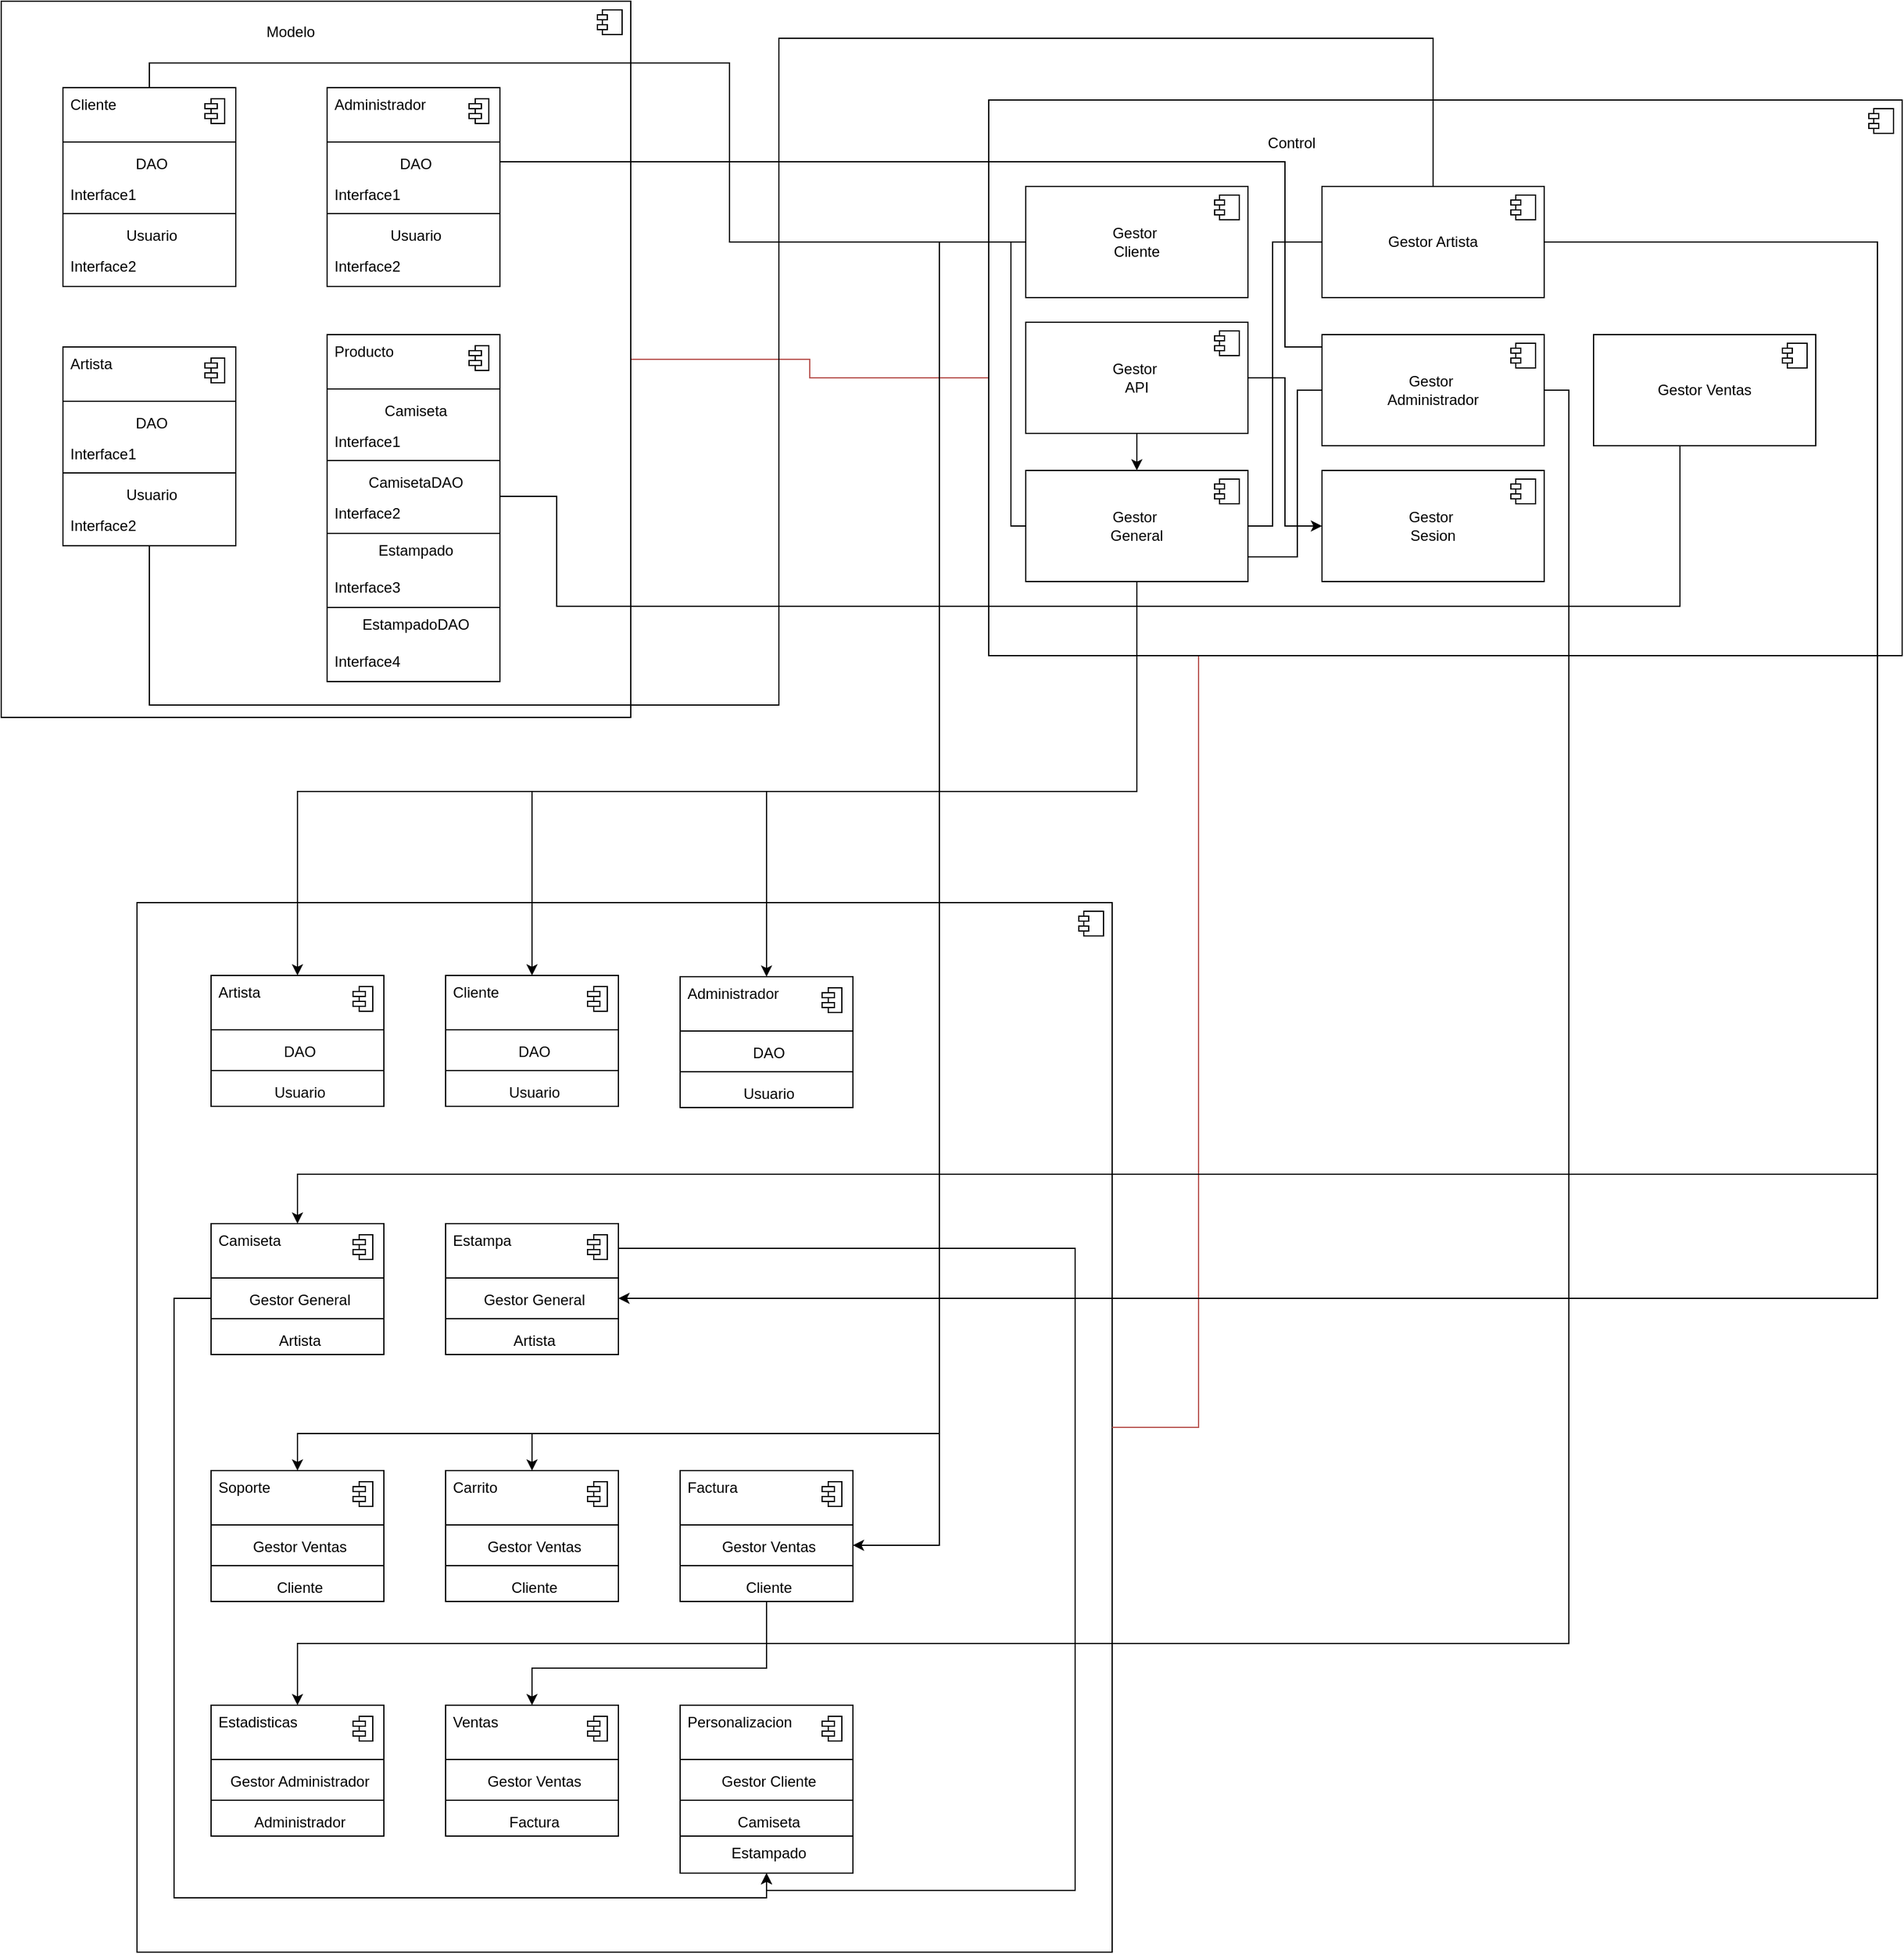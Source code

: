 <mxfile version="24.7.16">
  <diagram name="Página-1" id="hXTfk0y4BngIjipR9qvM">
    <mxGraphModel dx="1956" dy="1138" grid="1" gridSize="10" guides="1" tooltips="1" connect="1" arrows="1" fold="1" page="1" pageScale="1" pageWidth="827" pageHeight="1169" math="0" shadow="0">
      <root>
        <mxCell id="0" />
        <mxCell id="1" parent="0" />
        <mxCell id="Pt-OzkIf7vcMFLAizD9p-7" style="edgeStyle=orthogonalEdgeStyle;rounded=0;orthogonalLoop=1;jettySize=auto;html=1;entryX=0;entryY=0.5;entryDx=0;entryDy=0;endArrow=none;endFill=0;fillColor=#f8cecc;strokeColor=#b85450;" edge="1" parent="1" source="Pt-OzkIf7vcMFLAizD9p-1" target="Pt-OzkIf7vcMFLAizD9p-5">
          <mxGeometry relative="1" as="geometry" />
        </mxCell>
        <mxCell id="Pt-OzkIf7vcMFLAizD9p-1" value="" style="html=1;dropTarget=0;whiteSpace=wrap;" vertex="1" parent="1">
          <mxGeometry x="80" y="80" width="510" height="580" as="geometry" />
        </mxCell>
        <mxCell id="Pt-OzkIf7vcMFLAizD9p-2" value="" style="shape=module;jettyWidth=8;jettyHeight=4;" vertex="1" parent="Pt-OzkIf7vcMFLAizD9p-1">
          <mxGeometry x="1" width="20" height="20" relative="1" as="geometry">
            <mxPoint x="-27" y="7" as="offset" />
          </mxGeometry>
        </mxCell>
        <mxCell id="Pt-OzkIf7vcMFLAizD9p-3" value="" style="html=1;dropTarget=0;whiteSpace=wrap;" vertex="1" parent="1">
          <mxGeometry x="190" y="810" width="790" height="850" as="geometry" />
        </mxCell>
        <mxCell id="Pt-OzkIf7vcMFLAizD9p-4" value="" style="shape=module;jettyWidth=8;jettyHeight=4;" vertex="1" parent="Pt-OzkIf7vcMFLAizD9p-3">
          <mxGeometry x="1" width="20" height="20" relative="1" as="geometry">
            <mxPoint x="-27" y="7" as="offset" />
          </mxGeometry>
        </mxCell>
        <mxCell id="Pt-OzkIf7vcMFLAizD9p-8" style="edgeStyle=orthogonalEdgeStyle;rounded=0;orthogonalLoop=1;jettySize=auto;html=1;entryX=1;entryY=0.5;entryDx=0;entryDy=0;endArrow=none;endFill=0;fillColor=#f8cecc;strokeColor=#b85450;" edge="1" parent="1" source="Pt-OzkIf7vcMFLAizD9p-5" target="Pt-OzkIf7vcMFLAizD9p-3">
          <mxGeometry relative="1" as="geometry">
            <Array as="points">
              <mxPoint x="1050" y="1235" />
            </Array>
          </mxGeometry>
        </mxCell>
        <mxCell id="Pt-OzkIf7vcMFLAizD9p-5" value="" style="html=1;dropTarget=0;whiteSpace=wrap;" vertex="1" parent="1">
          <mxGeometry x="880" y="160" width="740" height="450" as="geometry" />
        </mxCell>
        <mxCell id="Pt-OzkIf7vcMFLAizD9p-6" value="" style="shape=module;jettyWidth=8;jettyHeight=4;" vertex="1" parent="Pt-OzkIf7vcMFLAizD9p-5">
          <mxGeometry x="1" width="20" height="20" relative="1" as="geometry">
            <mxPoint x="-27" y="7" as="offset" />
          </mxGeometry>
        </mxCell>
        <mxCell id="Pt-OzkIf7vcMFLAizD9p-11" value="" style="fontStyle=1;align=center;verticalAlign=top;childLayout=stackLayout;horizontal=1;horizontalStack=0;resizeParent=1;resizeParentMax=0;resizeLast=0;marginBottom=0;" vertex="1" parent="1">
          <mxGeometry x="130" y="150" width="140" height="161" as="geometry" />
        </mxCell>
        <mxCell id="Pt-OzkIf7vcMFLAizD9p-12" value="Cliente" style="html=1;align=left;spacingLeft=4;verticalAlign=top;strokeColor=none;fillColor=none;whiteSpace=wrap;" vertex="1" parent="Pt-OzkIf7vcMFLAizD9p-11">
          <mxGeometry width="140" height="40" as="geometry" />
        </mxCell>
        <mxCell id="Pt-OzkIf7vcMFLAizD9p-13" value="" style="shape=module;jettyWidth=10;jettyHeight=4;" vertex="1" parent="Pt-OzkIf7vcMFLAizD9p-12">
          <mxGeometry x="1" width="16" height="20" relative="1" as="geometry">
            <mxPoint x="-25" y="9" as="offset" />
          </mxGeometry>
        </mxCell>
        <mxCell id="Pt-OzkIf7vcMFLAizD9p-14" value="" style="line;strokeWidth=1;fillColor=none;align=left;verticalAlign=middle;spacingTop=-1;spacingLeft=3;spacingRight=3;rotatable=0;labelPosition=right;points=[];portConstraint=eastwest;" vertex="1" parent="Pt-OzkIf7vcMFLAizD9p-11">
          <mxGeometry y="40" width="140" height="8" as="geometry" />
        </mxCell>
        <mxCell id="Pt-OzkIf7vcMFLAizD9p-15" value="DAO" style="html=1;align=center;spacingLeft=4;verticalAlign=top;strokeColor=none;fillColor=none;whiteSpace=wrap;" vertex="1" parent="Pt-OzkIf7vcMFLAizD9p-11">
          <mxGeometry y="48" width="140" height="25" as="geometry" />
        </mxCell>
        <mxCell id="Pt-OzkIf7vcMFLAizD9p-16" value="Interface1" style="html=1;align=left;spacingLeft=4;verticalAlign=top;strokeColor=none;fillColor=none;whiteSpace=wrap;" vertex="1" parent="Pt-OzkIf7vcMFLAizD9p-11">
          <mxGeometry y="73" width="140" height="25" as="geometry" />
        </mxCell>
        <mxCell id="Pt-OzkIf7vcMFLAizD9p-17" value="" style="line;strokeWidth=1;fillColor=none;align=left;verticalAlign=middle;spacingTop=-1;spacingLeft=3;spacingRight=3;rotatable=0;labelPosition=right;points=[];portConstraint=eastwest;" vertex="1" parent="Pt-OzkIf7vcMFLAizD9p-11">
          <mxGeometry y="98" width="140" height="8" as="geometry" />
        </mxCell>
        <mxCell id="Pt-OzkIf7vcMFLAizD9p-18" value="Usuario" style="html=1;align=center;spacingLeft=4;verticalAlign=top;strokeColor=none;fillColor=none;whiteSpace=wrap;" vertex="1" parent="Pt-OzkIf7vcMFLAizD9p-11">
          <mxGeometry y="106" width="140" height="25" as="geometry" />
        </mxCell>
        <mxCell id="Pt-OzkIf7vcMFLAizD9p-19" value="Interface2" style="html=1;align=left;spacingLeft=4;verticalAlign=top;strokeColor=none;fillColor=none;whiteSpace=wrap;" vertex="1" parent="Pt-OzkIf7vcMFLAizD9p-11">
          <mxGeometry y="131" width="140" height="30" as="geometry" />
        </mxCell>
        <mxCell id="Pt-OzkIf7vcMFLAizD9p-21" value="" style="fontStyle=1;align=center;verticalAlign=top;childLayout=stackLayout;horizontal=1;horizontalStack=0;resizeParent=1;resizeParentMax=0;resizeLast=0;marginBottom=0;" vertex="1" parent="1">
          <mxGeometry x="344" y="150" width="140" height="161" as="geometry" />
        </mxCell>
        <mxCell id="Pt-OzkIf7vcMFLAizD9p-22" value="Administrador" style="html=1;align=left;spacingLeft=4;verticalAlign=top;strokeColor=none;fillColor=none;whiteSpace=wrap;" vertex="1" parent="Pt-OzkIf7vcMFLAizD9p-21">
          <mxGeometry width="140" height="40" as="geometry" />
        </mxCell>
        <mxCell id="Pt-OzkIf7vcMFLAizD9p-23" value="" style="shape=module;jettyWidth=10;jettyHeight=4;" vertex="1" parent="Pt-OzkIf7vcMFLAizD9p-22">
          <mxGeometry x="1" width="16" height="20" relative="1" as="geometry">
            <mxPoint x="-25" y="9" as="offset" />
          </mxGeometry>
        </mxCell>
        <mxCell id="Pt-OzkIf7vcMFLAizD9p-24" value="" style="line;strokeWidth=1;fillColor=none;align=left;verticalAlign=middle;spacingTop=-1;spacingLeft=3;spacingRight=3;rotatable=0;labelPosition=right;points=[];portConstraint=eastwest;" vertex="1" parent="Pt-OzkIf7vcMFLAizD9p-21">
          <mxGeometry y="40" width="140" height="8" as="geometry" />
        </mxCell>
        <mxCell id="Pt-OzkIf7vcMFLAizD9p-25" value="DAO" style="html=1;align=center;spacingLeft=4;verticalAlign=top;strokeColor=none;fillColor=none;whiteSpace=wrap;" vertex="1" parent="Pt-OzkIf7vcMFLAizD9p-21">
          <mxGeometry y="48" width="140" height="25" as="geometry" />
        </mxCell>
        <mxCell id="Pt-OzkIf7vcMFLAizD9p-26" value="Interface1" style="html=1;align=left;spacingLeft=4;verticalAlign=top;strokeColor=none;fillColor=none;whiteSpace=wrap;" vertex="1" parent="Pt-OzkIf7vcMFLAizD9p-21">
          <mxGeometry y="73" width="140" height="25" as="geometry" />
        </mxCell>
        <mxCell id="Pt-OzkIf7vcMFLAizD9p-27" value="" style="line;strokeWidth=1;fillColor=none;align=left;verticalAlign=middle;spacingTop=-1;spacingLeft=3;spacingRight=3;rotatable=0;labelPosition=right;points=[];portConstraint=eastwest;" vertex="1" parent="Pt-OzkIf7vcMFLAizD9p-21">
          <mxGeometry y="98" width="140" height="8" as="geometry" />
        </mxCell>
        <mxCell id="Pt-OzkIf7vcMFLAizD9p-28" value="Usuario" style="html=1;align=center;spacingLeft=4;verticalAlign=top;strokeColor=none;fillColor=none;whiteSpace=wrap;" vertex="1" parent="Pt-OzkIf7vcMFLAizD9p-21">
          <mxGeometry y="106" width="140" height="25" as="geometry" />
        </mxCell>
        <mxCell id="Pt-OzkIf7vcMFLAizD9p-29" value="Interface2" style="html=1;align=left;spacingLeft=4;verticalAlign=top;strokeColor=none;fillColor=none;whiteSpace=wrap;" vertex="1" parent="Pt-OzkIf7vcMFLAizD9p-21">
          <mxGeometry y="131" width="140" height="30" as="geometry" />
        </mxCell>
        <mxCell id="Pt-OzkIf7vcMFLAizD9p-253" style="edgeStyle=orthogonalEdgeStyle;rounded=0;orthogonalLoop=1;jettySize=auto;html=1;entryX=0.5;entryY=0;entryDx=0;entryDy=0;exitX=0.5;exitY=1;exitDx=0;exitDy=0;endArrow=none;endFill=0;" edge="1" parent="1" source="Pt-OzkIf7vcMFLAizD9p-38" target="Pt-OzkIf7vcMFLAizD9p-108">
          <mxGeometry relative="1" as="geometry">
            <Array as="points">
              <mxPoint x="200" y="650" />
              <mxPoint x="710" y="650" />
              <mxPoint x="710" y="110" />
              <mxPoint x="1240" y="110" />
            </Array>
          </mxGeometry>
        </mxCell>
        <mxCell id="Pt-OzkIf7vcMFLAizD9p-30" value="" style="fontStyle=1;align=center;verticalAlign=top;childLayout=stackLayout;horizontal=1;horizontalStack=0;resizeParent=1;resizeParentMax=0;resizeLast=0;marginBottom=0;" vertex="1" parent="1">
          <mxGeometry x="130" y="360" width="140" height="161" as="geometry" />
        </mxCell>
        <mxCell id="Pt-OzkIf7vcMFLAizD9p-31" value="Artista" style="html=1;align=left;spacingLeft=4;verticalAlign=top;strokeColor=none;fillColor=none;whiteSpace=wrap;" vertex="1" parent="Pt-OzkIf7vcMFLAizD9p-30">
          <mxGeometry width="140" height="40" as="geometry" />
        </mxCell>
        <mxCell id="Pt-OzkIf7vcMFLAizD9p-32" value="" style="shape=module;jettyWidth=10;jettyHeight=4;" vertex="1" parent="Pt-OzkIf7vcMFLAizD9p-31">
          <mxGeometry x="1" width="16" height="20" relative="1" as="geometry">
            <mxPoint x="-25" y="9" as="offset" />
          </mxGeometry>
        </mxCell>
        <mxCell id="Pt-OzkIf7vcMFLAizD9p-33" value="" style="line;strokeWidth=1;fillColor=none;align=left;verticalAlign=middle;spacingTop=-1;spacingLeft=3;spacingRight=3;rotatable=0;labelPosition=right;points=[];portConstraint=eastwest;" vertex="1" parent="Pt-OzkIf7vcMFLAizD9p-30">
          <mxGeometry y="40" width="140" height="8" as="geometry" />
        </mxCell>
        <mxCell id="Pt-OzkIf7vcMFLAizD9p-34" value="DAO" style="html=1;align=center;spacingLeft=4;verticalAlign=top;strokeColor=none;fillColor=none;whiteSpace=wrap;" vertex="1" parent="Pt-OzkIf7vcMFLAizD9p-30">
          <mxGeometry y="48" width="140" height="25" as="geometry" />
        </mxCell>
        <mxCell id="Pt-OzkIf7vcMFLAizD9p-35" value="Interface1" style="html=1;align=left;spacingLeft=4;verticalAlign=top;strokeColor=none;fillColor=none;whiteSpace=wrap;" vertex="1" parent="Pt-OzkIf7vcMFLAizD9p-30">
          <mxGeometry y="73" width="140" height="25" as="geometry" />
        </mxCell>
        <mxCell id="Pt-OzkIf7vcMFLAizD9p-36" value="" style="line;strokeWidth=1;fillColor=none;align=left;verticalAlign=middle;spacingTop=-1;spacingLeft=3;spacingRight=3;rotatable=0;labelPosition=right;points=[];portConstraint=eastwest;" vertex="1" parent="Pt-OzkIf7vcMFLAizD9p-30">
          <mxGeometry y="98" width="140" height="8" as="geometry" />
        </mxCell>
        <mxCell id="Pt-OzkIf7vcMFLAizD9p-37" value="Usuario" style="html=1;align=center;spacingLeft=4;verticalAlign=top;strokeColor=none;fillColor=none;whiteSpace=wrap;" vertex="1" parent="Pt-OzkIf7vcMFLAizD9p-30">
          <mxGeometry y="106" width="140" height="25" as="geometry" />
        </mxCell>
        <mxCell id="Pt-OzkIf7vcMFLAizD9p-38" value="Interface2" style="html=1;align=left;spacingLeft=4;verticalAlign=top;strokeColor=none;fillColor=none;whiteSpace=wrap;" vertex="1" parent="Pt-OzkIf7vcMFLAizD9p-30">
          <mxGeometry y="131" width="140" height="30" as="geometry" />
        </mxCell>
        <mxCell id="Pt-OzkIf7vcMFLAizD9p-48" value="" style="fontStyle=1;align=center;verticalAlign=top;childLayout=stackLayout;horizontal=1;horizontalStack=0;resizeParent=1;resizeParentMax=0;resizeLast=0;marginBottom=0;" vertex="1" parent="1">
          <mxGeometry x="344" y="350" width="140" height="281" as="geometry" />
        </mxCell>
        <mxCell id="Pt-OzkIf7vcMFLAizD9p-49" value="Producto" style="html=1;align=left;spacingLeft=4;verticalAlign=top;strokeColor=none;fillColor=none;whiteSpace=wrap;" vertex="1" parent="Pt-OzkIf7vcMFLAizD9p-48">
          <mxGeometry width="140" height="40" as="geometry" />
        </mxCell>
        <mxCell id="Pt-OzkIf7vcMFLAizD9p-50" value="" style="shape=module;jettyWidth=10;jettyHeight=4;" vertex="1" parent="Pt-OzkIf7vcMFLAizD9p-49">
          <mxGeometry x="1" width="16" height="20" relative="1" as="geometry">
            <mxPoint x="-25" y="9" as="offset" />
          </mxGeometry>
        </mxCell>
        <mxCell id="Pt-OzkIf7vcMFLAizD9p-51" value="" style="line;strokeWidth=1;fillColor=none;align=left;verticalAlign=middle;spacingTop=-1;spacingLeft=3;spacingRight=3;rotatable=0;labelPosition=right;points=[];portConstraint=eastwest;" vertex="1" parent="Pt-OzkIf7vcMFLAizD9p-48">
          <mxGeometry y="40" width="140" height="8" as="geometry" />
        </mxCell>
        <mxCell id="Pt-OzkIf7vcMFLAizD9p-52" value="Camiseta" style="html=1;align=center;spacingLeft=4;verticalAlign=top;strokeColor=none;fillColor=none;whiteSpace=wrap;" vertex="1" parent="Pt-OzkIf7vcMFLAizD9p-48">
          <mxGeometry y="48" width="140" height="25" as="geometry" />
        </mxCell>
        <mxCell id="Pt-OzkIf7vcMFLAizD9p-53" value="Interface1" style="html=1;align=left;spacingLeft=4;verticalAlign=top;strokeColor=none;fillColor=none;whiteSpace=wrap;" vertex="1" parent="Pt-OzkIf7vcMFLAizD9p-48">
          <mxGeometry y="73" width="140" height="25" as="geometry" />
        </mxCell>
        <mxCell id="Pt-OzkIf7vcMFLAizD9p-54" value="" style="line;strokeWidth=1;fillColor=none;align=left;verticalAlign=middle;spacingTop=-1;spacingLeft=3;spacingRight=3;rotatable=0;labelPosition=right;points=[];portConstraint=eastwest;" vertex="1" parent="Pt-OzkIf7vcMFLAizD9p-48">
          <mxGeometry y="98" width="140" height="8" as="geometry" />
        </mxCell>
        <mxCell id="Pt-OzkIf7vcMFLAizD9p-55" value="CamisetaDAO" style="html=1;align=center;spacingLeft=4;verticalAlign=top;strokeColor=none;fillColor=none;whiteSpace=wrap;" vertex="1" parent="Pt-OzkIf7vcMFLAizD9p-48">
          <mxGeometry y="106" width="140" height="25" as="geometry" />
        </mxCell>
        <mxCell id="Pt-OzkIf7vcMFLAizD9p-56" value="Interface2" style="html=1;align=left;spacingLeft=4;verticalAlign=top;strokeColor=none;fillColor=none;whiteSpace=wrap;" vertex="1" parent="Pt-OzkIf7vcMFLAizD9p-48">
          <mxGeometry y="131" width="140" height="30" as="geometry" />
        </mxCell>
        <mxCell id="Pt-OzkIf7vcMFLAizD9p-62" value="Estampado" style="html=1;align=center;spacingLeft=4;verticalAlign=top;strokeColor=none;fillColor=none;whiteSpace=wrap;" vertex="1" parent="Pt-OzkIf7vcMFLAizD9p-48">
          <mxGeometry y="161" width="140" height="30" as="geometry" />
        </mxCell>
        <mxCell id="Pt-OzkIf7vcMFLAizD9p-63" value="Interface3" style="html=1;align=left;spacingLeft=4;verticalAlign=top;strokeColor=none;fillColor=none;whiteSpace=wrap;" vertex="1" parent="Pt-OzkIf7vcMFLAizD9p-48">
          <mxGeometry y="191" width="140" height="30" as="geometry" />
        </mxCell>
        <mxCell id="Pt-OzkIf7vcMFLAizD9p-64" value="EstampadoDAO" style="html=1;align=center;spacingLeft=4;verticalAlign=top;strokeColor=none;fillColor=none;whiteSpace=wrap;" vertex="1" parent="Pt-OzkIf7vcMFLAizD9p-48">
          <mxGeometry y="221" width="140" height="30" as="geometry" />
        </mxCell>
        <mxCell id="Pt-OzkIf7vcMFLAizD9p-65" value="Interface4" style="html=1;align=left;spacingLeft=4;verticalAlign=top;strokeColor=none;fillColor=none;whiteSpace=wrap;" vertex="1" parent="Pt-OzkIf7vcMFLAizD9p-48">
          <mxGeometry y="251" width="140" height="30" as="geometry" />
        </mxCell>
        <mxCell id="Pt-OzkIf7vcMFLAizD9p-66" value="" style="endArrow=none;html=1;rounded=0;entryX=1;entryY=0;entryDx=0;entryDy=0;exitX=0;exitY=0;exitDx=0;exitDy=0;" edge="1" parent="Pt-OzkIf7vcMFLAizD9p-48" source="Pt-OzkIf7vcMFLAizD9p-62" target="Pt-OzkIf7vcMFLAizD9p-62">
          <mxGeometry width="50" height="50" relative="1" as="geometry">
            <mxPoint x="-10" y="200" as="sourcePoint" />
            <mxPoint x="40" y="150" as="targetPoint" />
          </mxGeometry>
        </mxCell>
        <mxCell id="Pt-OzkIf7vcMFLAizD9p-67" value="" style="endArrow=none;html=1;rounded=0;entryX=1;entryY=1;entryDx=0;entryDy=0;exitX=0;exitY=0;exitDx=0;exitDy=0;" edge="1" parent="Pt-OzkIf7vcMFLAizD9p-48" source="Pt-OzkIf7vcMFLAizD9p-64" target="Pt-OzkIf7vcMFLAizD9p-63">
          <mxGeometry width="50" height="50" relative="1" as="geometry">
            <mxPoint x="10" y="171" as="sourcePoint" />
            <mxPoint x="150" y="171" as="targetPoint" />
          </mxGeometry>
        </mxCell>
        <mxCell id="Pt-OzkIf7vcMFLAizD9p-71" value="Modelo" style="text;html=1;align=center;verticalAlign=middle;resizable=0;points=[];autosize=1;strokeColor=none;fillColor=none;" vertex="1" parent="1">
          <mxGeometry x="284" y="90" width="60" height="30" as="geometry" />
        </mxCell>
        <mxCell id="Pt-OzkIf7vcMFLAizD9p-256" style="edgeStyle=orthogonalEdgeStyle;rounded=0;orthogonalLoop=1;jettySize=auto;html=1;entryX=0.5;entryY=0;entryDx=0;entryDy=0;" edge="1" parent="1" source="Pt-OzkIf7vcMFLAizD9p-84" target="Pt-OzkIf7vcMFLAizD9p-100">
          <mxGeometry relative="1" as="geometry" />
        </mxCell>
        <mxCell id="Pt-OzkIf7vcMFLAizD9p-257" style="edgeStyle=orthogonalEdgeStyle;rounded=0;orthogonalLoop=1;jettySize=auto;html=1;entryX=0;entryY=0.5;entryDx=0;entryDy=0;" edge="1" parent="1" source="Pt-OzkIf7vcMFLAizD9p-84" target="Pt-OzkIf7vcMFLAizD9p-102">
          <mxGeometry relative="1" as="geometry" />
        </mxCell>
        <mxCell id="Pt-OzkIf7vcMFLAizD9p-84" value="Gestor&amp;nbsp;&lt;div&gt;API&lt;/div&gt;" style="html=1;dropTarget=0;whiteSpace=wrap;" vertex="1" parent="1">
          <mxGeometry x="910" y="340" width="180" height="90" as="geometry" />
        </mxCell>
        <mxCell id="Pt-OzkIf7vcMFLAizD9p-85" value="" style="shape=module;jettyWidth=8;jettyHeight=4;" vertex="1" parent="Pt-OzkIf7vcMFLAizD9p-84">
          <mxGeometry x="1" width="20" height="20" relative="1" as="geometry">
            <mxPoint x="-27" y="7" as="offset" />
          </mxGeometry>
        </mxCell>
        <mxCell id="Pt-OzkIf7vcMFLAizD9p-258" style="edgeStyle=orthogonalEdgeStyle;rounded=0;orthogonalLoop=1;jettySize=auto;html=1;entryX=0.5;entryY=0;entryDx=0;entryDy=0;" edge="1" parent="1" source="Pt-OzkIf7vcMFLAizD9p-100" target="Pt-OzkIf7vcMFLAizD9p-152">
          <mxGeometry relative="1" as="geometry">
            <Array as="points">
              <mxPoint x="1000" y="720" />
              <mxPoint x="320" y="720" />
            </Array>
          </mxGeometry>
        </mxCell>
        <mxCell id="Pt-OzkIf7vcMFLAizD9p-259" style="edgeStyle=orthogonalEdgeStyle;rounded=0;orthogonalLoop=1;jettySize=auto;html=1;entryX=0.5;entryY=0;entryDx=0;entryDy=0;" edge="1" parent="1" source="Pt-OzkIf7vcMFLAizD9p-100" target="Pt-OzkIf7vcMFLAizD9p-122">
          <mxGeometry relative="1" as="geometry">
            <Array as="points">
              <mxPoint x="1000" y="720" />
              <mxPoint x="510" y="720" />
            </Array>
          </mxGeometry>
        </mxCell>
        <mxCell id="Pt-OzkIf7vcMFLAizD9p-260" style="edgeStyle=orthogonalEdgeStyle;rounded=0;orthogonalLoop=1;jettySize=auto;html=1;entryX=0.5;entryY=0;entryDx=0;entryDy=0;" edge="1" parent="1" source="Pt-OzkIf7vcMFLAizD9p-100" target="Pt-OzkIf7vcMFLAizD9p-142">
          <mxGeometry relative="1" as="geometry">
            <Array as="points">
              <mxPoint x="1000" y="720" />
              <mxPoint x="700" y="720" />
            </Array>
          </mxGeometry>
        </mxCell>
        <mxCell id="Pt-OzkIf7vcMFLAizD9p-100" value="Gestor&amp;nbsp;&lt;div&gt;General&lt;/div&gt;" style="html=1;dropTarget=0;whiteSpace=wrap;" vertex="1" parent="1">
          <mxGeometry x="910" y="460" width="180" height="90" as="geometry" />
        </mxCell>
        <mxCell id="Pt-OzkIf7vcMFLAizD9p-101" value="" style="shape=module;jettyWidth=8;jettyHeight=4;" vertex="1" parent="Pt-OzkIf7vcMFLAizD9p-100">
          <mxGeometry x="1" width="20" height="20" relative="1" as="geometry">
            <mxPoint x="-27" y="7" as="offset" />
          </mxGeometry>
        </mxCell>
        <mxCell id="Pt-OzkIf7vcMFLAizD9p-102" value="Gestor&amp;nbsp;&lt;div&gt;Sesion&lt;/div&gt;" style="html=1;dropTarget=0;whiteSpace=wrap;" vertex="1" parent="1">
          <mxGeometry x="1150" y="460" width="180" height="90" as="geometry" />
        </mxCell>
        <mxCell id="Pt-OzkIf7vcMFLAizD9p-103" value="" style="shape=module;jettyWidth=8;jettyHeight=4;" vertex="1" parent="Pt-OzkIf7vcMFLAizD9p-102">
          <mxGeometry x="1" width="20" height="20" relative="1" as="geometry">
            <mxPoint x="-27" y="7" as="offset" />
          </mxGeometry>
        </mxCell>
        <mxCell id="Pt-OzkIf7vcMFLAizD9p-263" style="edgeStyle=orthogonalEdgeStyle;rounded=0;orthogonalLoop=1;jettySize=auto;html=1;entryX=1;entryY=0.5;entryDx=0;entryDy=0;endArrow=none;endFill=0;" edge="1" parent="1" source="Pt-OzkIf7vcMFLAizD9p-104" target="Pt-OzkIf7vcMFLAizD9p-100">
          <mxGeometry relative="1" as="geometry">
            <Array as="points">
              <mxPoint x="1130" y="395" />
              <mxPoint x="1130" y="530" />
              <mxPoint x="1090" y="530" />
            </Array>
          </mxGeometry>
        </mxCell>
        <mxCell id="Pt-OzkIf7vcMFLAizD9p-274" style="edgeStyle=orthogonalEdgeStyle;rounded=0;orthogonalLoop=1;jettySize=auto;html=1;entryX=0.5;entryY=0;entryDx=0;entryDy=0;" edge="1" parent="1" source="Pt-OzkIf7vcMFLAizD9p-104" target="Pt-OzkIf7vcMFLAizD9p-210">
          <mxGeometry relative="1" as="geometry">
            <Array as="points">
              <mxPoint x="1350" y="395" />
              <mxPoint x="1350" y="1410" />
              <mxPoint x="320" y="1410" />
            </Array>
          </mxGeometry>
        </mxCell>
        <mxCell id="Pt-OzkIf7vcMFLAizD9p-104" value="Gestor&amp;nbsp;&lt;div&gt;Administrador&lt;/div&gt;" style="html=1;dropTarget=0;whiteSpace=wrap;" vertex="1" parent="1">
          <mxGeometry x="1150" y="350" width="180" height="90" as="geometry" />
        </mxCell>
        <mxCell id="Pt-OzkIf7vcMFLAizD9p-105" value="" style="shape=module;jettyWidth=8;jettyHeight=4;" vertex="1" parent="Pt-OzkIf7vcMFLAizD9p-104">
          <mxGeometry x="1" width="20" height="20" relative="1" as="geometry">
            <mxPoint x="-27" y="7" as="offset" />
          </mxGeometry>
        </mxCell>
        <mxCell id="Pt-OzkIf7vcMFLAizD9p-261" style="edgeStyle=orthogonalEdgeStyle;rounded=0;orthogonalLoop=1;jettySize=auto;html=1;entryX=0;entryY=0.5;entryDx=0;entryDy=0;endArrow=none;endFill=0;" edge="1" parent="1" source="Pt-OzkIf7vcMFLAizD9p-106" target="Pt-OzkIf7vcMFLAizD9p-100">
          <mxGeometry relative="1" as="geometry">
            <Array as="points">
              <mxPoint x="898" y="275" />
              <mxPoint x="898" y="505" />
            </Array>
          </mxGeometry>
        </mxCell>
        <mxCell id="Pt-OzkIf7vcMFLAizD9p-266" style="edgeStyle=orthogonalEdgeStyle;rounded=0;orthogonalLoop=1;jettySize=auto;html=1;entryX=1;entryY=0.5;entryDx=0;entryDy=0;" edge="1" parent="1" source="Pt-OzkIf7vcMFLAizD9p-106" target="Pt-OzkIf7vcMFLAizD9p-184">
          <mxGeometry relative="1" as="geometry" />
        </mxCell>
        <mxCell id="Pt-OzkIf7vcMFLAizD9p-267" style="edgeStyle=orthogonalEdgeStyle;rounded=0;orthogonalLoop=1;jettySize=auto;html=1;entryX=0.5;entryY=0;entryDx=0;entryDy=0;" edge="1" parent="1" source="Pt-OzkIf7vcMFLAizD9p-106" target="Pt-OzkIf7vcMFLAizD9p-190">
          <mxGeometry relative="1" as="geometry">
            <Array as="points">
              <mxPoint x="840" y="275" />
              <mxPoint x="840" y="1240" />
              <mxPoint x="510" y="1240" />
            </Array>
          </mxGeometry>
        </mxCell>
        <mxCell id="Pt-OzkIf7vcMFLAizD9p-268" style="edgeStyle=orthogonalEdgeStyle;rounded=0;orthogonalLoop=1;jettySize=auto;html=1;entryX=0.5;entryY=0;entryDx=0;entryDy=0;" edge="1" parent="1" source="Pt-OzkIf7vcMFLAizD9p-106" target="Pt-OzkIf7vcMFLAizD9p-199">
          <mxGeometry relative="1" as="geometry">
            <Array as="points">
              <mxPoint x="840" y="275" />
              <mxPoint x="840" y="1240" />
              <mxPoint x="320" y="1240" />
            </Array>
          </mxGeometry>
        </mxCell>
        <mxCell id="Pt-OzkIf7vcMFLAizD9p-106" value="Gestor&amp;nbsp;&lt;div&gt;Cliente&lt;/div&gt;" style="html=1;dropTarget=0;whiteSpace=wrap;" vertex="1" parent="1">
          <mxGeometry x="910" y="230" width="180" height="90" as="geometry" />
        </mxCell>
        <mxCell id="Pt-OzkIf7vcMFLAizD9p-107" value="" style="shape=module;jettyWidth=8;jettyHeight=4;" vertex="1" parent="Pt-OzkIf7vcMFLAizD9p-106">
          <mxGeometry x="1" width="20" height="20" relative="1" as="geometry">
            <mxPoint x="-27" y="7" as="offset" />
          </mxGeometry>
        </mxCell>
        <mxCell id="Pt-OzkIf7vcMFLAizD9p-262" style="edgeStyle=orthogonalEdgeStyle;rounded=0;orthogonalLoop=1;jettySize=auto;html=1;entryX=1;entryY=0.5;entryDx=0;entryDy=0;endArrow=none;endFill=0;" edge="1" parent="1" source="Pt-OzkIf7vcMFLAizD9p-108" target="Pt-OzkIf7vcMFLAizD9p-100">
          <mxGeometry relative="1" as="geometry">
            <Array as="points">
              <mxPoint x="1110" y="275" />
              <mxPoint x="1110" y="505" />
            </Array>
          </mxGeometry>
        </mxCell>
        <mxCell id="Pt-OzkIf7vcMFLAizD9p-264" style="edgeStyle=orthogonalEdgeStyle;rounded=0;orthogonalLoop=1;jettySize=auto;html=1;entryX=1;entryY=0.5;entryDx=0;entryDy=0;" edge="1" parent="1" source="Pt-OzkIf7vcMFLAizD9p-108" target="Pt-OzkIf7vcMFLAizD9p-175">
          <mxGeometry relative="1" as="geometry">
            <Array as="points">
              <mxPoint x="1600" y="275" />
              <mxPoint x="1600" y="1130" />
            </Array>
          </mxGeometry>
        </mxCell>
        <mxCell id="Pt-OzkIf7vcMFLAizD9p-265" style="edgeStyle=orthogonalEdgeStyle;rounded=0;orthogonalLoop=1;jettySize=auto;html=1;entryX=0.5;entryY=0;entryDx=0;entryDy=0;" edge="1" parent="1" source="Pt-OzkIf7vcMFLAizD9p-108" target="Pt-OzkIf7vcMFLAizD9p-163">
          <mxGeometry relative="1" as="geometry">
            <Array as="points">
              <mxPoint x="1600" y="275" />
              <mxPoint x="1600" y="1030" />
              <mxPoint x="320" y="1030" />
            </Array>
          </mxGeometry>
        </mxCell>
        <mxCell id="Pt-OzkIf7vcMFLAizD9p-108" value="Gestor Artista" style="html=1;dropTarget=0;whiteSpace=wrap;" vertex="1" parent="1">
          <mxGeometry x="1150" y="230" width="180" height="90" as="geometry" />
        </mxCell>
        <mxCell id="Pt-OzkIf7vcMFLAizD9p-109" value="" style="shape=module;jettyWidth=8;jettyHeight=4;" vertex="1" parent="Pt-OzkIf7vcMFLAizD9p-108">
          <mxGeometry x="1" width="20" height="20" relative="1" as="geometry">
            <mxPoint x="-27" y="7" as="offset" />
          </mxGeometry>
        </mxCell>
        <mxCell id="Pt-OzkIf7vcMFLAizD9p-110" value="Control" style="text;html=1;align=center;verticalAlign=middle;resizable=0;points=[];autosize=1;strokeColor=none;fillColor=none;" vertex="1" parent="1">
          <mxGeometry x="1095" y="180" width="60" height="30" as="geometry" />
        </mxCell>
        <mxCell id="Pt-OzkIf7vcMFLAizD9p-121" value="" style="fontStyle=1;align=center;verticalAlign=top;childLayout=stackLayout;horizontal=1;horizontalStack=0;resizeParent=1;resizeParentMax=0;resizeLast=0;marginBottom=0;" vertex="1" parent="1">
          <mxGeometry x="440" y="869" width="140" height="106" as="geometry" />
        </mxCell>
        <mxCell id="Pt-OzkIf7vcMFLAizD9p-122" value="Cliente" style="html=1;align=left;spacingLeft=4;verticalAlign=top;strokeColor=none;fillColor=none;whiteSpace=wrap;" vertex="1" parent="Pt-OzkIf7vcMFLAizD9p-121">
          <mxGeometry width="140" height="40" as="geometry" />
        </mxCell>
        <mxCell id="Pt-OzkIf7vcMFLAizD9p-123" value="" style="shape=module;jettyWidth=10;jettyHeight=4;" vertex="1" parent="Pt-OzkIf7vcMFLAizD9p-122">
          <mxGeometry x="1" width="16" height="20" relative="1" as="geometry">
            <mxPoint x="-25" y="9" as="offset" />
          </mxGeometry>
        </mxCell>
        <mxCell id="Pt-OzkIf7vcMFLAizD9p-124" value="" style="line;strokeWidth=1;fillColor=none;align=left;verticalAlign=middle;spacingTop=-1;spacingLeft=3;spacingRight=3;rotatable=0;labelPosition=right;points=[];portConstraint=eastwest;" vertex="1" parent="Pt-OzkIf7vcMFLAizD9p-121">
          <mxGeometry y="40" width="140" height="8" as="geometry" />
        </mxCell>
        <mxCell id="Pt-OzkIf7vcMFLAizD9p-125" value="DAO" style="html=1;align=center;spacingLeft=4;verticalAlign=top;strokeColor=none;fillColor=none;whiteSpace=wrap;" vertex="1" parent="Pt-OzkIf7vcMFLAizD9p-121">
          <mxGeometry y="48" width="140" height="25" as="geometry" />
        </mxCell>
        <mxCell id="Pt-OzkIf7vcMFLAizD9p-127" value="" style="line;strokeWidth=1;fillColor=none;align=left;verticalAlign=middle;spacingTop=-1;spacingLeft=3;spacingRight=3;rotatable=0;labelPosition=right;points=[];portConstraint=eastwest;" vertex="1" parent="Pt-OzkIf7vcMFLAizD9p-121">
          <mxGeometry y="73" width="140" height="8" as="geometry" />
        </mxCell>
        <mxCell id="Pt-OzkIf7vcMFLAizD9p-128" value="Usuario" style="html=1;align=center;spacingLeft=4;verticalAlign=top;strokeColor=none;fillColor=none;whiteSpace=wrap;" vertex="1" parent="Pt-OzkIf7vcMFLAizD9p-121">
          <mxGeometry y="81" width="140" height="25" as="geometry" />
        </mxCell>
        <mxCell id="Pt-OzkIf7vcMFLAizD9p-141" value="" style="fontStyle=1;align=center;verticalAlign=top;childLayout=stackLayout;horizontal=1;horizontalStack=0;resizeParent=1;resizeParentMax=0;resizeLast=0;marginBottom=0;" vertex="1" parent="1">
          <mxGeometry x="630" y="870" width="140" height="106" as="geometry" />
        </mxCell>
        <mxCell id="Pt-OzkIf7vcMFLAizD9p-142" value="Administrador" style="html=1;align=left;spacingLeft=4;verticalAlign=top;strokeColor=none;fillColor=none;whiteSpace=wrap;" vertex="1" parent="Pt-OzkIf7vcMFLAizD9p-141">
          <mxGeometry width="140" height="40" as="geometry" />
        </mxCell>
        <mxCell id="Pt-OzkIf7vcMFLAizD9p-143" value="" style="shape=module;jettyWidth=10;jettyHeight=4;" vertex="1" parent="Pt-OzkIf7vcMFLAizD9p-142">
          <mxGeometry x="1" width="16" height="20" relative="1" as="geometry">
            <mxPoint x="-25" y="9" as="offset" />
          </mxGeometry>
        </mxCell>
        <mxCell id="Pt-OzkIf7vcMFLAizD9p-144" value="" style="line;strokeWidth=1;fillColor=none;align=left;verticalAlign=middle;spacingTop=-1;spacingLeft=3;spacingRight=3;rotatable=0;labelPosition=right;points=[];portConstraint=eastwest;" vertex="1" parent="Pt-OzkIf7vcMFLAizD9p-141">
          <mxGeometry y="40" width="140" height="8" as="geometry" />
        </mxCell>
        <mxCell id="Pt-OzkIf7vcMFLAizD9p-145" value="DAO" style="html=1;align=center;spacingLeft=4;verticalAlign=top;strokeColor=none;fillColor=none;whiteSpace=wrap;" vertex="1" parent="Pt-OzkIf7vcMFLAizD9p-141">
          <mxGeometry y="48" width="140" height="25" as="geometry" />
        </mxCell>
        <mxCell id="Pt-OzkIf7vcMFLAizD9p-147" value="" style="line;strokeWidth=1;fillColor=none;align=left;verticalAlign=middle;spacingTop=-1;spacingLeft=3;spacingRight=3;rotatable=0;labelPosition=right;points=[];portConstraint=eastwest;" vertex="1" parent="Pt-OzkIf7vcMFLAizD9p-141">
          <mxGeometry y="73" width="140" height="8" as="geometry" />
        </mxCell>
        <mxCell id="Pt-OzkIf7vcMFLAizD9p-148" value="Usuario" style="html=1;align=center;spacingLeft=4;verticalAlign=top;strokeColor=none;fillColor=none;whiteSpace=wrap;" vertex="1" parent="Pt-OzkIf7vcMFLAizD9p-141">
          <mxGeometry y="81" width="140" height="25" as="geometry" />
        </mxCell>
        <mxCell id="Pt-OzkIf7vcMFLAizD9p-151" value="" style="fontStyle=1;align=center;verticalAlign=top;childLayout=stackLayout;horizontal=1;horizontalStack=0;resizeParent=1;resizeParentMax=0;resizeLast=0;marginBottom=0;" vertex="1" parent="1">
          <mxGeometry x="250" y="869" width="140" height="106" as="geometry" />
        </mxCell>
        <mxCell id="Pt-OzkIf7vcMFLAizD9p-152" value="Artista" style="html=1;align=left;spacingLeft=4;verticalAlign=top;strokeColor=none;fillColor=none;whiteSpace=wrap;" vertex="1" parent="Pt-OzkIf7vcMFLAizD9p-151">
          <mxGeometry width="140" height="40" as="geometry" />
        </mxCell>
        <mxCell id="Pt-OzkIf7vcMFLAizD9p-153" value="" style="shape=module;jettyWidth=10;jettyHeight=4;" vertex="1" parent="Pt-OzkIf7vcMFLAizD9p-152">
          <mxGeometry x="1" width="16" height="20" relative="1" as="geometry">
            <mxPoint x="-25" y="9" as="offset" />
          </mxGeometry>
        </mxCell>
        <mxCell id="Pt-OzkIf7vcMFLAizD9p-154" value="" style="line;strokeWidth=1;fillColor=none;align=left;verticalAlign=middle;spacingTop=-1;spacingLeft=3;spacingRight=3;rotatable=0;labelPosition=right;points=[];portConstraint=eastwest;" vertex="1" parent="Pt-OzkIf7vcMFLAizD9p-151">
          <mxGeometry y="40" width="140" height="8" as="geometry" />
        </mxCell>
        <mxCell id="Pt-OzkIf7vcMFLAizD9p-155" value="DAO" style="html=1;align=center;spacingLeft=4;verticalAlign=top;strokeColor=none;fillColor=none;whiteSpace=wrap;" vertex="1" parent="Pt-OzkIf7vcMFLAizD9p-151">
          <mxGeometry y="48" width="140" height="25" as="geometry" />
        </mxCell>
        <mxCell id="Pt-OzkIf7vcMFLAizD9p-157" value="" style="line;strokeWidth=1;fillColor=none;align=left;verticalAlign=middle;spacingTop=-1;spacingLeft=3;spacingRight=3;rotatable=0;labelPosition=right;points=[];portConstraint=eastwest;" vertex="1" parent="Pt-OzkIf7vcMFLAizD9p-151">
          <mxGeometry y="73" width="140" height="8" as="geometry" />
        </mxCell>
        <mxCell id="Pt-OzkIf7vcMFLAizD9p-158" value="Usuario" style="html=1;align=center;spacingLeft=4;verticalAlign=top;strokeColor=none;fillColor=none;whiteSpace=wrap;" vertex="1" parent="Pt-OzkIf7vcMFLAizD9p-151">
          <mxGeometry y="81" width="140" height="25" as="geometry" />
        </mxCell>
        <mxCell id="Pt-OzkIf7vcMFLAizD9p-162" value="" style="fontStyle=1;align=center;verticalAlign=top;childLayout=stackLayout;horizontal=1;horizontalStack=0;resizeParent=1;resizeParentMax=0;resizeLast=0;marginBottom=0;" vertex="1" parent="1">
          <mxGeometry x="250" y="1070" width="140" height="106" as="geometry" />
        </mxCell>
        <mxCell id="Pt-OzkIf7vcMFLAizD9p-163" value="Camiseta&lt;span style=&quot;color: rgba(0, 0, 0, 0); font-family: monospace; font-size: 0px; text-wrap: nowrap;&quot;&gt;%3CmxGraphModel%3E%3Croot%3E%3CmxCell%20id%3D%220%22%2F%3E%3CmxCell%20id%3D%221%22%20parent%3D%220%22%2F%3E%3CmxCell%20id%3D%222%22%20value%3D%22%22%20style%3D%22fontStyle%3D1%3Balign%3Dcenter%3BverticalAlign%3Dtop%3BchildLayout%3DstackLayout%3Bhorizontal%3D1%3BhorizontalStack%3D0%3BresizeParent%3D1%3BresizeParentMax%3D0%3BresizeLast%3D0%3BmarginBottom%3D0%3B%22%20vertex%3D%221%22%20parent%3D%221%22%3E%3CmxGeometry%20x%3D%22440%22%20y%3D%22869%22%20width%3D%22140%22%20height%3D%22161%22%20as%3D%22geometry%22%2F%3E%3C%2FmxCell%3E%3CmxCell%20id%3D%223%22%20value%3D%22Cliente%22%20style%3D%22html%3D1%3Balign%3Dleft%3BspacingLeft%3D4%3BverticalAlign%3Dtop%3BstrokeColor%3Dnone%3BfillColor%3Dnone%3BwhiteSpace%3Dwrap%3B%22%20vertex%3D%221%22%20parent%3D%222%22%3E%3CmxGeometry%20width%3D%22140%22%20height%3D%2240%22%20as%3D%22geometry%22%2F%3E%3C%2FmxCell%3E%3CmxCell%20id%3D%224%22%20value%3D%22%22%20style%3D%22shape%3Dmodule%3BjettyWidth%3D10%3BjettyHeight%3D4%3B%22%20vertex%3D%221%22%20parent%3D%223%22%3E%3CmxGeometry%20x%3D%221%22%20width%3D%2216%22%20height%3D%2220%22%20relative%3D%221%22%20as%3D%22geometry%22%3E%3CmxPoint%20x%3D%22-25%22%20y%3D%229%22%20as%3D%22offset%22%2F%3E%3C%2FmxGeometry%3E%3C%2FmxCell%3E%3CmxCell%20id%3D%225%22%20value%3D%22%22%20style%3D%22line%3BstrokeWidth%3D1%3BfillColor%3Dnone%3Balign%3Dleft%3BverticalAlign%3Dmiddle%3BspacingTop%3D-1%3BspacingLeft%3D3%3BspacingRight%3D3%3Brotatable%3D0%3BlabelPosition%3Dright%3Bpoints%3D%5B%5D%3BportConstraint%3Deastwest%3B%22%20vertex%3D%221%22%20parent%3D%222%22%3E%3CmxGeometry%20y%3D%2240%22%20width%3D%22140%22%20height%3D%228%22%20as%3D%22geometry%22%2F%3E%3C%2FmxCell%3E%3CmxCell%20id%3D%226%22%20value%3D%22DAO%22%20style%3D%22html%3D1%3Balign%3Dcenter%3BspacingLeft%3D4%3BverticalAlign%3Dtop%3BstrokeColor%3Dnone%3BfillColor%3Dnone%3BwhiteSpace%3Dwrap%3B%22%20vertex%3D%221%22%20parent%3D%222%22%3E%3CmxGeometry%20y%3D%2248%22%20width%3D%22140%22%20height%3D%2225%22%20as%3D%22geometry%22%2F%3E%3C%2FmxCell%3E%3CmxCell%20id%3D%227%22%20value%3D%22Interface1%22%20style%3D%22html%3D1%3Balign%3Dleft%3BspacingLeft%3D4%3BverticalAlign%3Dtop%3BstrokeColor%3Dnone%3BfillColor%3Dnone%3BwhiteSpace%3Dwrap%3B%22%20vertex%3D%221%22%20parent%3D%222%22%3E%3CmxGeometry%20y%3D%2273%22%20width%3D%22140%22%20height%3D%2225%22%20as%3D%22geometry%22%2F%3E%3C%2FmxCell%3E%3CmxCell%20id%3D%228%22%20value%3D%22%22%20style%3D%22line%3BstrokeWidth%3D1%3BfillColor%3Dnone%3Balign%3Dleft%3BverticalAlign%3Dmiddle%3BspacingTop%3D-1%3BspacingLeft%3D3%3BspacingRight%3D3%3Brotatable%3D0%3BlabelPosition%3Dright%3Bpoints%3D%5B%5D%3BportConstraint%3Deastwest%3B%22%20vertex%3D%221%22%20parent%3D%222%22%3E%3CmxGeometry%20y%3D%2298%22%20width%3D%22140%22%20height%3D%228%22%20as%3D%22geometry%22%2F%3E%3C%2FmxCell%3E%3CmxCell%20id%3D%229%22%20value%3D%22Usuario%22%20style%3D%22html%3D1%3Balign%3Dcenter%3BspacingLeft%3D4%3BverticalAlign%3Dtop%3BstrokeColor%3Dnone%3BfillColor%3Dnone%3BwhiteSpace%3Dwrap%3B%22%20vertex%3D%221%22%20parent%3D%222%22%3E%3CmxGeometry%20y%3D%22106%22%20width%3D%22140%22%20height%3D%2225%22%20as%3D%22geometry%22%2F%3E%3C%2FmxCell%3E%3CmxCell%20id%3D%2210%22%20value%3D%22Interface2%22%20style%3D%22html%3D1%3Balign%3Dleft%3BspacingLeft%3D4%3BverticalAlign%3Dtop%3BstrokeColor%3Dnone%3BfillColor%3Dnone%3BwhiteSpace%3Dwrap%3B%22%20vertex%3D%221%22%20parent%3D%222%22%3E%3CmxGeometry%20y%3D%22131%22%20width%3D%22140%22%20height%3D%2230%22%20as%3D%22geometry%22%2F%3E%3C%2FmxCell%3E%3C%2Froot%3E%3C%2FmxGraphModel%3E&lt;/span&gt;" style="html=1;align=left;spacingLeft=4;verticalAlign=top;strokeColor=none;fillColor=none;whiteSpace=wrap;" vertex="1" parent="Pt-OzkIf7vcMFLAizD9p-162">
          <mxGeometry width="140" height="40" as="geometry" />
        </mxCell>
        <mxCell id="Pt-OzkIf7vcMFLAizD9p-164" value="" style="shape=module;jettyWidth=10;jettyHeight=4;" vertex="1" parent="Pt-OzkIf7vcMFLAizD9p-163">
          <mxGeometry x="1" width="16" height="20" relative="1" as="geometry">
            <mxPoint x="-25" y="9" as="offset" />
          </mxGeometry>
        </mxCell>
        <mxCell id="Pt-OzkIf7vcMFLAizD9p-165" value="" style="line;strokeWidth=1;fillColor=none;align=left;verticalAlign=middle;spacingTop=-1;spacingLeft=3;spacingRight=3;rotatable=0;labelPosition=right;points=[];portConstraint=eastwest;" vertex="1" parent="Pt-OzkIf7vcMFLAizD9p-162">
          <mxGeometry y="40" width="140" height="8" as="geometry" />
        </mxCell>
        <mxCell id="Pt-OzkIf7vcMFLAizD9p-166" value="Gestor General" style="html=1;align=center;spacingLeft=4;verticalAlign=top;strokeColor=none;fillColor=none;whiteSpace=wrap;" vertex="1" parent="Pt-OzkIf7vcMFLAizD9p-162">
          <mxGeometry y="48" width="140" height="25" as="geometry" />
        </mxCell>
        <mxCell id="Pt-OzkIf7vcMFLAizD9p-168" value="" style="line;strokeWidth=1;fillColor=none;align=left;verticalAlign=middle;spacingTop=-1;spacingLeft=3;spacingRight=3;rotatable=0;labelPosition=right;points=[];portConstraint=eastwest;" vertex="1" parent="Pt-OzkIf7vcMFLAizD9p-162">
          <mxGeometry y="73" width="140" height="8" as="geometry" />
        </mxCell>
        <mxCell id="Pt-OzkIf7vcMFLAizD9p-169" value="Artista" style="html=1;align=center;spacingLeft=4;verticalAlign=top;strokeColor=none;fillColor=none;whiteSpace=wrap;" vertex="1" parent="Pt-OzkIf7vcMFLAizD9p-162">
          <mxGeometry y="81" width="140" height="25" as="geometry" />
        </mxCell>
        <mxCell id="Pt-OzkIf7vcMFLAizD9p-171" value="" style="fontStyle=1;align=center;verticalAlign=top;childLayout=stackLayout;horizontal=1;horizontalStack=0;resizeParent=1;resizeParentMax=0;resizeLast=0;marginBottom=0;" vertex="1" parent="1">
          <mxGeometry x="440" y="1070" width="140" height="106" as="geometry" />
        </mxCell>
        <mxCell id="Pt-OzkIf7vcMFLAizD9p-172" value="Estampa" style="html=1;align=left;spacingLeft=4;verticalAlign=top;strokeColor=none;fillColor=none;whiteSpace=wrap;" vertex="1" parent="Pt-OzkIf7vcMFLAizD9p-171">
          <mxGeometry width="140" height="40" as="geometry" />
        </mxCell>
        <mxCell id="Pt-OzkIf7vcMFLAizD9p-173" value="" style="shape=module;jettyWidth=10;jettyHeight=4;" vertex="1" parent="Pt-OzkIf7vcMFLAizD9p-172">
          <mxGeometry x="1" width="16" height="20" relative="1" as="geometry">
            <mxPoint x="-25" y="9" as="offset" />
          </mxGeometry>
        </mxCell>
        <mxCell id="Pt-OzkIf7vcMFLAizD9p-174" value="" style="line;strokeWidth=1;fillColor=none;align=left;verticalAlign=middle;spacingTop=-1;spacingLeft=3;spacingRight=3;rotatable=0;labelPosition=right;points=[];portConstraint=eastwest;" vertex="1" parent="Pt-OzkIf7vcMFLAizD9p-171">
          <mxGeometry y="40" width="140" height="8" as="geometry" />
        </mxCell>
        <mxCell id="Pt-OzkIf7vcMFLAizD9p-175" value="Gestor General" style="html=1;align=center;spacingLeft=4;verticalAlign=top;strokeColor=none;fillColor=none;whiteSpace=wrap;" vertex="1" parent="Pt-OzkIf7vcMFLAizD9p-171">
          <mxGeometry y="48" width="140" height="25" as="geometry" />
        </mxCell>
        <mxCell id="Pt-OzkIf7vcMFLAizD9p-177" value="" style="line;strokeWidth=1;fillColor=none;align=left;verticalAlign=middle;spacingTop=-1;spacingLeft=3;spacingRight=3;rotatable=0;labelPosition=right;points=[];portConstraint=eastwest;" vertex="1" parent="Pt-OzkIf7vcMFLAizD9p-171">
          <mxGeometry y="73" width="140" height="8" as="geometry" />
        </mxCell>
        <mxCell id="Pt-OzkIf7vcMFLAizD9p-178" value="Artista" style="html=1;align=center;spacingLeft=4;verticalAlign=top;strokeColor=none;fillColor=none;whiteSpace=wrap;" vertex="1" parent="Pt-OzkIf7vcMFLAizD9p-171">
          <mxGeometry y="81" width="140" height="25" as="geometry" />
        </mxCell>
        <mxCell id="Pt-OzkIf7vcMFLAizD9p-269" style="edgeStyle=orthogonalEdgeStyle;rounded=0;orthogonalLoop=1;jettySize=auto;html=1;entryX=0.5;entryY=0;entryDx=0;entryDy=0;" edge="1" parent="1" source="Pt-OzkIf7vcMFLAizD9p-180" target="Pt-OzkIf7vcMFLAizD9p-219">
          <mxGeometry relative="1" as="geometry">
            <Array as="points">
              <mxPoint x="700" y="1430" />
              <mxPoint x="510" y="1430" />
            </Array>
          </mxGeometry>
        </mxCell>
        <mxCell id="Pt-OzkIf7vcMFLAizD9p-180" value="" style="fontStyle=1;align=center;verticalAlign=top;childLayout=stackLayout;horizontal=1;horizontalStack=0;resizeParent=1;resizeParentMax=0;resizeLast=0;marginBottom=0;" vertex="1" parent="1">
          <mxGeometry x="630" y="1270" width="140" height="106" as="geometry" />
        </mxCell>
        <mxCell id="Pt-OzkIf7vcMFLAizD9p-181" value="Factura" style="html=1;align=left;spacingLeft=4;verticalAlign=top;strokeColor=none;fillColor=none;whiteSpace=wrap;" vertex="1" parent="Pt-OzkIf7vcMFLAizD9p-180">
          <mxGeometry width="140" height="40" as="geometry" />
        </mxCell>
        <mxCell id="Pt-OzkIf7vcMFLAizD9p-182" value="" style="shape=module;jettyWidth=10;jettyHeight=4;" vertex="1" parent="Pt-OzkIf7vcMFLAizD9p-181">
          <mxGeometry x="1" width="16" height="20" relative="1" as="geometry">
            <mxPoint x="-25" y="9" as="offset" />
          </mxGeometry>
        </mxCell>
        <mxCell id="Pt-OzkIf7vcMFLAizD9p-183" value="" style="line;strokeWidth=1;fillColor=none;align=left;verticalAlign=middle;spacingTop=-1;spacingLeft=3;spacingRight=3;rotatable=0;labelPosition=right;points=[];portConstraint=eastwest;" vertex="1" parent="Pt-OzkIf7vcMFLAizD9p-180">
          <mxGeometry y="40" width="140" height="8" as="geometry" />
        </mxCell>
        <mxCell id="Pt-OzkIf7vcMFLAizD9p-184" value="Gestor Ventas" style="html=1;align=center;spacingLeft=4;verticalAlign=top;strokeColor=none;fillColor=none;whiteSpace=wrap;" vertex="1" parent="Pt-OzkIf7vcMFLAizD9p-180">
          <mxGeometry y="48" width="140" height="25" as="geometry" />
        </mxCell>
        <mxCell id="Pt-OzkIf7vcMFLAizD9p-186" value="" style="line;strokeWidth=1;fillColor=none;align=left;verticalAlign=middle;spacingTop=-1;spacingLeft=3;spacingRight=3;rotatable=0;labelPosition=right;points=[];portConstraint=eastwest;" vertex="1" parent="Pt-OzkIf7vcMFLAizD9p-180">
          <mxGeometry y="73" width="140" height="8" as="geometry" />
        </mxCell>
        <mxCell id="Pt-OzkIf7vcMFLAizD9p-187" value="Cliente" style="html=1;align=center;spacingLeft=4;verticalAlign=top;strokeColor=none;fillColor=none;whiteSpace=wrap;" vertex="1" parent="Pt-OzkIf7vcMFLAizD9p-180">
          <mxGeometry y="81" width="140" height="25" as="geometry" />
        </mxCell>
        <mxCell id="Pt-OzkIf7vcMFLAizD9p-189" value="" style="fontStyle=1;align=center;verticalAlign=top;childLayout=stackLayout;horizontal=1;horizontalStack=0;resizeParent=1;resizeParentMax=0;resizeLast=0;marginBottom=0;" vertex="1" parent="1">
          <mxGeometry x="440" y="1270" width="140" height="106" as="geometry" />
        </mxCell>
        <mxCell id="Pt-OzkIf7vcMFLAizD9p-190" value="Carrito" style="html=1;align=left;spacingLeft=4;verticalAlign=top;strokeColor=none;fillColor=none;whiteSpace=wrap;" vertex="1" parent="Pt-OzkIf7vcMFLAizD9p-189">
          <mxGeometry width="140" height="40" as="geometry" />
        </mxCell>
        <mxCell id="Pt-OzkIf7vcMFLAizD9p-191" value="" style="shape=module;jettyWidth=10;jettyHeight=4;" vertex="1" parent="Pt-OzkIf7vcMFLAizD9p-190">
          <mxGeometry x="1" width="16" height="20" relative="1" as="geometry">
            <mxPoint x="-25" y="9" as="offset" />
          </mxGeometry>
        </mxCell>
        <mxCell id="Pt-OzkIf7vcMFLAizD9p-192" value="" style="line;strokeWidth=1;fillColor=none;align=left;verticalAlign=middle;spacingTop=-1;spacingLeft=3;spacingRight=3;rotatable=0;labelPosition=right;points=[];portConstraint=eastwest;" vertex="1" parent="Pt-OzkIf7vcMFLAizD9p-189">
          <mxGeometry y="40" width="140" height="8" as="geometry" />
        </mxCell>
        <mxCell id="Pt-OzkIf7vcMFLAizD9p-193" value="Gestor Ventas" style="html=1;align=center;spacingLeft=4;verticalAlign=top;strokeColor=none;fillColor=none;whiteSpace=wrap;" vertex="1" parent="Pt-OzkIf7vcMFLAizD9p-189">
          <mxGeometry y="48" width="140" height="25" as="geometry" />
        </mxCell>
        <mxCell id="Pt-OzkIf7vcMFLAizD9p-195" value="" style="line;strokeWidth=1;fillColor=none;align=left;verticalAlign=middle;spacingTop=-1;spacingLeft=3;spacingRight=3;rotatable=0;labelPosition=right;points=[];portConstraint=eastwest;" vertex="1" parent="Pt-OzkIf7vcMFLAizD9p-189">
          <mxGeometry y="73" width="140" height="8" as="geometry" />
        </mxCell>
        <mxCell id="Pt-OzkIf7vcMFLAizD9p-196" value="Cliente" style="html=1;align=center;spacingLeft=4;verticalAlign=top;strokeColor=none;fillColor=none;whiteSpace=wrap;" vertex="1" parent="Pt-OzkIf7vcMFLAizD9p-189">
          <mxGeometry y="81" width="140" height="25" as="geometry" />
        </mxCell>
        <mxCell id="Pt-OzkIf7vcMFLAizD9p-198" value="" style="fontStyle=1;align=center;verticalAlign=top;childLayout=stackLayout;horizontal=1;horizontalStack=0;resizeParent=1;resizeParentMax=0;resizeLast=0;marginBottom=0;" vertex="1" parent="1">
          <mxGeometry x="250" y="1270" width="140" height="106" as="geometry" />
        </mxCell>
        <mxCell id="Pt-OzkIf7vcMFLAizD9p-199" value="Soporte" style="html=1;align=left;spacingLeft=4;verticalAlign=top;strokeColor=none;fillColor=none;whiteSpace=wrap;" vertex="1" parent="Pt-OzkIf7vcMFLAizD9p-198">
          <mxGeometry width="140" height="40" as="geometry" />
        </mxCell>
        <mxCell id="Pt-OzkIf7vcMFLAizD9p-200" value="" style="shape=module;jettyWidth=10;jettyHeight=4;" vertex="1" parent="Pt-OzkIf7vcMFLAizD9p-199">
          <mxGeometry x="1" width="16" height="20" relative="1" as="geometry">
            <mxPoint x="-25" y="9" as="offset" />
          </mxGeometry>
        </mxCell>
        <mxCell id="Pt-OzkIf7vcMFLAizD9p-201" value="" style="line;strokeWidth=1;fillColor=none;align=left;verticalAlign=middle;spacingTop=-1;spacingLeft=3;spacingRight=3;rotatable=0;labelPosition=right;points=[];portConstraint=eastwest;" vertex="1" parent="Pt-OzkIf7vcMFLAizD9p-198">
          <mxGeometry y="40" width="140" height="8" as="geometry" />
        </mxCell>
        <mxCell id="Pt-OzkIf7vcMFLAizD9p-202" value="Gestor Ventas" style="html=1;align=center;spacingLeft=4;verticalAlign=top;strokeColor=none;fillColor=none;whiteSpace=wrap;" vertex="1" parent="Pt-OzkIf7vcMFLAizD9p-198">
          <mxGeometry y="48" width="140" height="25" as="geometry" />
        </mxCell>
        <mxCell id="Pt-OzkIf7vcMFLAizD9p-204" value="" style="line;strokeWidth=1;fillColor=none;align=left;verticalAlign=middle;spacingTop=-1;spacingLeft=3;spacingRight=3;rotatable=0;labelPosition=right;points=[];portConstraint=eastwest;" vertex="1" parent="Pt-OzkIf7vcMFLAizD9p-198">
          <mxGeometry y="73" width="140" height="8" as="geometry" />
        </mxCell>
        <mxCell id="Pt-OzkIf7vcMFLAizD9p-205" value="Cliente" style="html=1;align=center;spacingLeft=4;verticalAlign=top;strokeColor=none;fillColor=none;whiteSpace=wrap;" vertex="1" parent="Pt-OzkIf7vcMFLAizD9p-198">
          <mxGeometry y="81" width="140" height="25" as="geometry" />
        </mxCell>
        <mxCell id="Pt-OzkIf7vcMFLAizD9p-207" value="Gestor Ventas" style="html=1;dropTarget=0;whiteSpace=wrap;" vertex="1" parent="1">
          <mxGeometry x="1370" y="350" width="180" height="90" as="geometry" />
        </mxCell>
        <mxCell id="Pt-OzkIf7vcMFLAizD9p-208" value="" style="shape=module;jettyWidth=8;jettyHeight=4;" vertex="1" parent="Pt-OzkIf7vcMFLAizD9p-207">
          <mxGeometry x="1" width="20" height="20" relative="1" as="geometry">
            <mxPoint x="-27" y="7" as="offset" />
          </mxGeometry>
        </mxCell>
        <mxCell id="Pt-OzkIf7vcMFLAizD9p-209" value="" style="fontStyle=1;align=center;verticalAlign=top;childLayout=stackLayout;horizontal=1;horizontalStack=0;resizeParent=1;resizeParentMax=0;resizeLast=0;marginBottom=0;" vertex="1" parent="1">
          <mxGeometry x="250" y="1460" width="140" height="106" as="geometry" />
        </mxCell>
        <mxCell id="Pt-OzkIf7vcMFLAizD9p-210" value="Estadisticas" style="html=1;align=left;spacingLeft=4;verticalAlign=top;strokeColor=none;fillColor=none;whiteSpace=wrap;" vertex="1" parent="Pt-OzkIf7vcMFLAizD9p-209">
          <mxGeometry width="140" height="40" as="geometry" />
        </mxCell>
        <mxCell id="Pt-OzkIf7vcMFLAizD9p-211" value="" style="shape=module;jettyWidth=10;jettyHeight=4;" vertex="1" parent="Pt-OzkIf7vcMFLAizD9p-210">
          <mxGeometry x="1" width="16" height="20" relative="1" as="geometry">
            <mxPoint x="-25" y="9" as="offset" />
          </mxGeometry>
        </mxCell>
        <mxCell id="Pt-OzkIf7vcMFLAizD9p-212" value="" style="line;strokeWidth=1;fillColor=none;align=left;verticalAlign=middle;spacingTop=-1;spacingLeft=3;spacingRight=3;rotatable=0;labelPosition=right;points=[];portConstraint=eastwest;" vertex="1" parent="Pt-OzkIf7vcMFLAizD9p-209">
          <mxGeometry y="40" width="140" height="8" as="geometry" />
        </mxCell>
        <mxCell id="Pt-OzkIf7vcMFLAizD9p-213" value="Gestor Administrador" style="html=1;align=center;spacingLeft=4;verticalAlign=top;strokeColor=none;fillColor=none;whiteSpace=wrap;" vertex="1" parent="Pt-OzkIf7vcMFLAizD9p-209">
          <mxGeometry y="48" width="140" height="25" as="geometry" />
        </mxCell>
        <mxCell id="Pt-OzkIf7vcMFLAizD9p-215" value="" style="line;strokeWidth=1;fillColor=none;align=left;verticalAlign=middle;spacingTop=-1;spacingLeft=3;spacingRight=3;rotatable=0;labelPosition=right;points=[];portConstraint=eastwest;" vertex="1" parent="Pt-OzkIf7vcMFLAizD9p-209">
          <mxGeometry y="73" width="140" height="8" as="geometry" />
        </mxCell>
        <mxCell id="Pt-OzkIf7vcMFLAizD9p-216" value="Administrador" style="html=1;align=center;spacingLeft=4;verticalAlign=top;strokeColor=none;fillColor=none;whiteSpace=wrap;" vertex="1" parent="Pt-OzkIf7vcMFLAizD9p-209">
          <mxGeometry y="81" width="140" height="25" as="geometry" />
        </mxCell>
        <mxCell id="Pt-OzkIf7vcMFLAizD9p-218" value="" style="fontStyle=1;align=center;verticalAlign=top;childLayout=stackLayout;horizontal=1;horizontalStack=0;resizeParent=1;resizeParentMax=0;resizeLast=0;marginBottom=0;" vertex="1" parent="1">
          <mxGeometry x="440" y="1460" width="140" height="106" as="geometry" />
        </mxCell>
        <mxCell id="Pt-OzkIf7vcMFLAizD9p-219" value="Ventas" style="html=1;align=left;spacingLeft=4;verticalAlign=top;strokeColor=none;fillColor=none;whiteSpace=wrap;" vertex="1" parent="Pt-OzkIf7vcMFLAizD9p-218">
          <mxGeometry width="140" height="40" as="geometry" />
        </mxCell>
        <mxCell id="Pt-OzkIf7vcMFLAizD9p-220" value="" style="shape=module;jettyWidth=10;jettyHeight=4;" vertex="1" parent="Pt-OzkIf7vcMFLAizD9p-219">
          <mxGeometry x="1" width="16" height="20" relative="1" as="geometry">
            <mxPoint x="-25" y="9" as="offset" />
          </mxGeometry>
        </mxCell>
        <mxCell id="Pt-OzkIf7vcMFLAizD9p-221" value="" style="line;strokeWidth=1;fillColor=none;align=left;verticalAlign=middle;spacingTop=-1;spacingLeft=3;spacingRight=3;rotatable=0;labelPosition=right;points=[];portConstraint=eastwest;" vertex="1" parent="Pt-OzkIf7vcMFLAizD9p-218">
          <mxGeometry y="40" width="140" height="8" as="geometry" />
        </mxCell>
        <mxCell id="Pt-OzkIf7vcMFLAizD9p-222" value="Gestor Ventas" style="html=1;align=center;spacingLeft=4;verticalAlign=top;strokeColor=none;fillColor=none;whiteSpace=wrap;" vertex="1" parent="Pt-OzkIf7vcMFLAizD9p-218">
          <mxGeometry y="48" width="140" height="25" as="geometry" />
        </mxCell>
        <mxCell id="Pt-OzkIf7vcMFLAizD9p-224" value="" style="line;strokeWidth=1;fillColor=none;align=left;verticalAlign=middle;spacingTop=-1;spacingLeft=3;spacingRight=3;rotatable=0;labelPosition=right;points=[];portConstraint=eastwest;" vertex="1" parent="Pt-OzkIf7vcMFLAizD9p-218">
          <mxGeometry y="73" width="140" height="8" as="geometry" />
        </mxCell>
        <mxCell id="Pt-OzkIf7vcMFLAizD9p-225" value="Factura" style="html=1;align=center;spacingLeft=4;verticalAlign=top;strokeColor=none;fillColor=none;whiteSpace=wrap;" vertex="1" parent="Pt-OzkIf7vcMFLAizD9p-218">
          <mxGeometry y="81" width="140" height="25" as="geometry" />
        </mxCell>
        <mxCell id="Pt-OzkIf7vcMFLAizD9p-236" value="" style="fontStyle=1;align=center;verticalAlign=top;childLayout=stackLayout;horizontal=1;horizontalStack=0;resizeParent=1;resizeParentMax=0;resizeLast=0;marginBottom=0;" vertex="1" parent="1">
          <mxGeometry x="630" y="1460" width="140" height="136" as="geometry" />
        </mxCell>
        <mxCell id="Pt-OzkIf7vcMFLAizD9p-237" value="Personalizacion" style="html=1;align=left;spacingLeft=4;verticalAlign=top;strokeColor=none;fillColor=none;whiteSpace=wrap;" vertex="1" parent="Pt-OzkIf7vcMFLAizD9p-236">
          <mxGeometry width="140" height="40" as="geometry" />
        </mxCell>
        <mxCell id="Pt-OzkIf7vcMFLAizD9p-238" value="" style="shape=module;jettyWidth=10;jettyHeight=4;" vertex="1" parent="Pt-OzkIf7vcMFLAizD9p-237">
          <mxGeometry x="1" width="16" height="20" relative="1" as="geometry">
            <mxPoint x="-25" y="9" as="offset" />
          </mxGeometry>
        </mxCell>
        <mxCell id="Pt-OzkIf7vcMFLAizD9p-239" value="" style="line;strokeWidth=1;fillColor=none;align=left;verticalAlign=middle;spacingTop=-1;spacingLeft=3;spacingRight=3;rotatable=0;labelPosition=right;points=[];portConstraint=eastwest;" vertex="1" parent="Pt-OzkIf7vcMFLAizD9p-236">
          <mxGeometry y="40" width="140" height="8" as="geometry" />
        </mxCell>
        <mxCell id="Pt-OzkIf7vcMFLAizD9p-240" value="Gestor Cliente" style="html=1;align=center;spacingLeft=4;verticalAlign=top;strokeColor=none;fillColor=none;whiteSpace=wrap;" vertex="1" parent="Pt-OzkIf7vcMFLAizD9p-236">
          <mxGeometry y="48" width="140" height="25" as="geometry" />
        </mxCell>
        <mxCell id="Pt-OzkIf7vcMFLAizD9p-242" value="" style="line;strokeWidth=1;fillColor=none;align=left;verticalAlign=middle;spacingTop=-1;spacingLeft=3;spacingRight=3;rotatable=0;labelPosition=right;points=[];portConstraint=eastwest;" vertex="1" parent="Pt-OzkIf7vcMFLAizD9p-236">
          <mxGeometry y="73" width="140" height="8" as="geometry" />
        </mxCell>
        <mxCell id="Pt-OzkIf7vcMFLAizD9p-243" value="Camiseta" style="html=1;align=center;spacingLeft=4;verticalAlign=top;strokeColor=none;fillColor=none;whiteSpace=wrap;" vertex="1" parent="Pt-OzkIf7vcMFLAizD9p-236">
          <mxGeometry y="81" width="140" height="25" as="geometry" />
        </mxCell>
        <mxCell id="Pt-OzkIf7vcMFLAizD9p-245" value="Estampado" style="html=1;align=center;spacingLeft=4;verticalAlign=top;strokeColor=none;fillColor=none;whiteSpace=wrap;" vertex="1" parent="Pt-OzkIf7vcMFLAizD9p-236">
          <mxGeometry y="106" width="140" height="30" as="geometry" />
        </mxCell>
        <mxCell id="Pt-OzkIf7vcMFLAizD9p-249" value="" style="endArrow=none;html=1;rounded=0;entryX=1;entryY=0;entryDx=0;entryDy=0;exitX=0;exitY=0;exitDx=0;exitDy=0;" edge="1" parent="Pt-OzkIf7vcMFLAizD9p-236" source="Pt-OzkIf7vcMFLAizD9p-245" target="Pt-OzkIf7vcMFLAizD9p-245">
          <mxGeometry width="50" height="50" relative="1" as="geometry">
            <mxPoint x="-10" y="200" as="sourcePoint" />
            <mxPoint x="40" y="150" as="targetPoint" />
          </mxGeometry>
        </mxCell>
        <mxCell id="Pt-OzkIf7vcMFLAizD9p-251" style="edgeStyle=orthogonalEdgeStyle;rounded=0;orthogonalLoop=1;jettySize=auto;html=1;entryX=0;entryY=0.5;entryDx=0;entryDy=0;endArrow=none;endFill=0;" edge="1" parent="1" source="Pt-OzkIf7vcMFLAizD9p-12" target="Pt-OzkIf7vcMFLAizD9p-106">
          <mxGeometry relative="1" as="geometry">
            <Array as="points">
              <mxPoint x="200" y="130" />
              <mxPoint x="670" y="130" />
              <mxPoint x="670" y="275" />
            </Array>
          </mxGeometry>
        </mxCell>
        <mxCell id="Pt-OzkIf7vcMFLAizD9p-252" style="edgeStyle=orthogonalEdgeStyle;rounded=0;orthogonalLoop=1;jettySize=auto;html=1;entryX=0;entryY=0.5;entryDx=0;entryDy=0;exitX=1;exitY=0;exitDx=0;exitDy=0;endArrow=none;endFill=0;" edge="1" parent="1" source="Pt-OzkIf7vcMFLAizD9p-26" target="Pt-OzkIf7vcMFLAizD9p-104">
          <mxGeometry relative="1" as="geometry">
            <Array as="points">
              <mxPoint x="484" y="210" />
              <mxPoint x="1120" y="210" />
              <mxPoint x="1120" y="360" />
              <mxPoint x="1150" y="360" />
            </Array>
          </mxGeometry>
        </mxCell>
        <mxCell id="Pt-OzkIf7vcMFLAizD9p-255" style="edgeStyle=orthogonalEdgeStyle;rounded=0;orthogonalLoop=1;jettySize=auto;html=1;entryX=0.5;entryY=1;entryDx=0;entryDy=0;exitX=1;exitY=0;exitDx=0;exitDy=0;endArrow=none;endFill=0;" edge="1" parent="1" source="Pt-OzkIf7vcMFLAizD9p-56" target="Pt-OzkIf7vcMFLAizD9p-207">
          <mxGeometry relative="1" as="geometry">
            <Array as="points">
              <mxPoint x="530" y="481" />
              <mxPoint x="530" y="570" />
              <mxPoint x="1440" y="570" />
            </Array>
          </mxGeometry>
        </mxCell>
        <mxCell id="Pt-OzkIf7vcMFLAizD9p-272" style="edgeStyle=orthogonalEdgeStyle;rounded=0;orthogonalLoop=1;jettySize=auto;html=1;entryX=0.5;entryY=1;entryDx=0;entryDy=0;" edge="1" parent="1" source="Pt-OzkIf7vcMFLAizD9p-166" target="Pt-OzkIf7vcMFLAizD9p-245">
          <mxGeometry relative="1" as="geometry">
            <Array as="points">
              <mxPoint x="220" y="1130" />
              <mxPoint x="220" y="1616" />
              <mxPoint x="700" y="1616" />
            </Array>
          </mxGeometry>
        </mxCell>
        <mxCell id="Pt-OzkIf7vcMFLAizD9p-273" style="edgeStyle=orthogonalEdgeStyle;rounded=0;orthogonalLoop=1;jettySize=auto;html=1;entryX=0.5;entryY=1;entryDx=0;entryDy=0;" edge="1" parent="1" source="Pt-OzkIf7vcMFLAizD9p-172" target="Pt-OzkIf7vcMFLAizD9p-245">
          <mxGeometry relative="1" as="geometry">
            <Array as="points">
              <mxPoint x="950" y="1090" />
              <mxPoint x="950" y="1610" />
              <mxPoint x="700" y="1610" />
            </Array>
          </mxGeometry>
        </mxCell>
      </root>
    </mxGraphModel>
  </diagram>
</mxfile>
